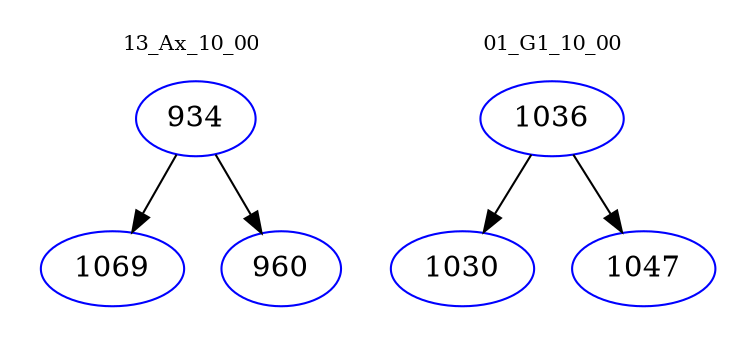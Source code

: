 digraph{
subgraph cluster_0 {
color = white
label = "13_Ax_10_00";
fontsize=10;
T0_934 [label="934", color="blue"]
T0_934 -> T0_1069 [color="black"]
T0_1069 [label="1069", color="blue"]
T0_934 -> T0_960 [color="black"]
T0_960 [label="960", color="blue"]
}
subgraph cluster_1 {
color = white
label = "01_G1_10_00";
fontsize=10;
T1_1036 [label="1036", color="blue"]
T1_1036 -> T1_1030 [color="black"]
T1_1030 [label="1030", color="blue"]
T1_1036 -> T1_1047 [color="black"]
T1_1047 [label="1047", color="blue"]
}
}
